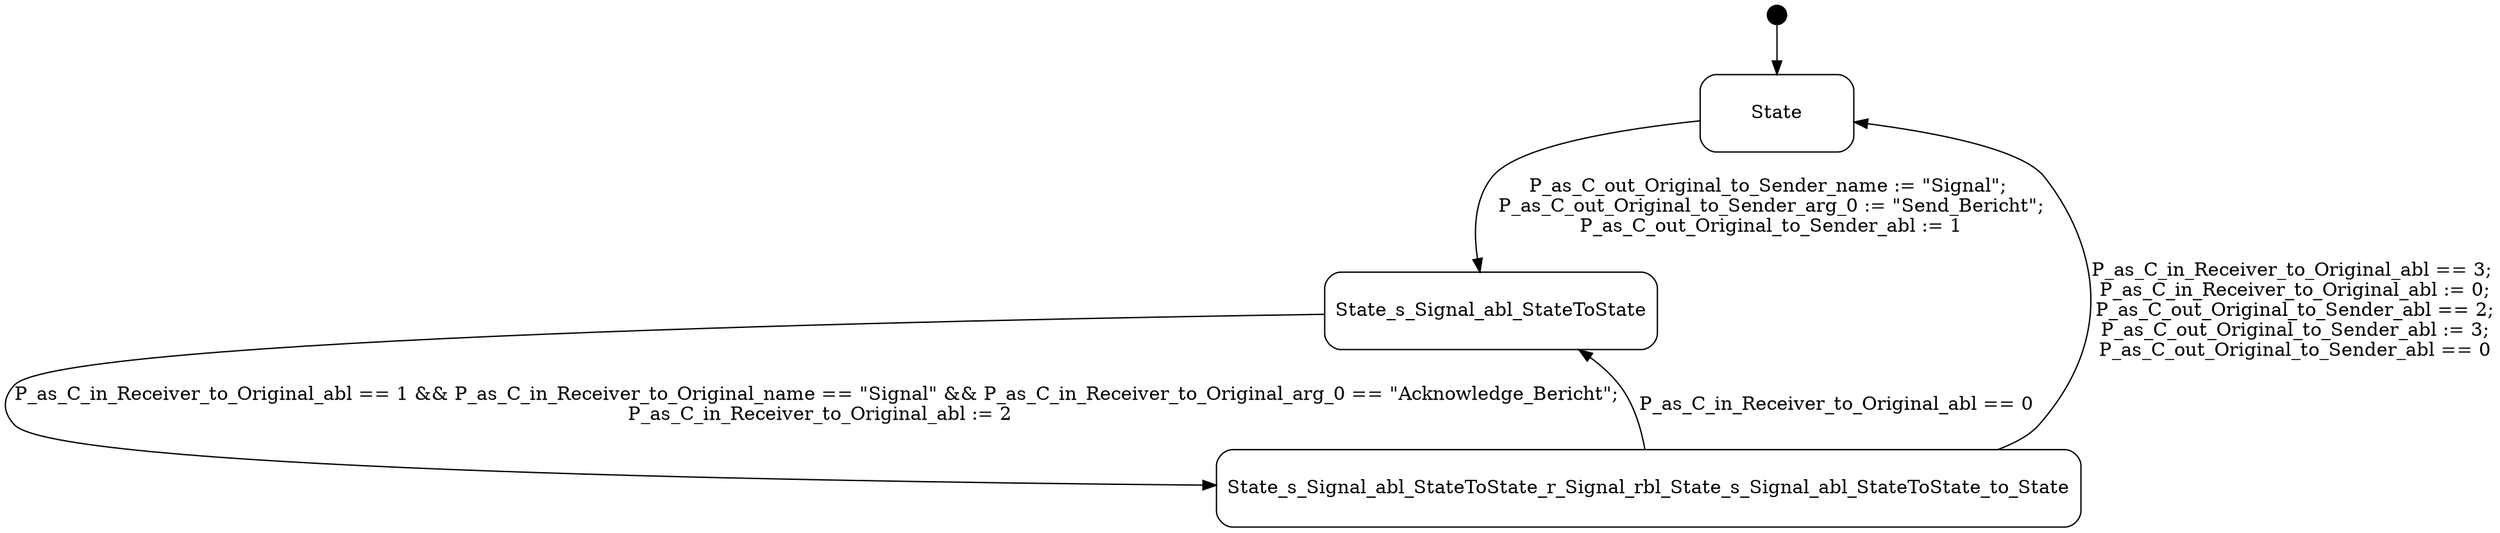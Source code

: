 digraph P_as_Producer {
  compound = true;
  rank = LR;
node [shape = "point", height = "0.2"] State_extra node [shape = "Mrecord", height = "0.8", width = "1.6"] State State_extra -> State

node [shape = "Mrecord", height = "0.8", width = "1.6"] State_s_Signal_abl_StateToState
node [shape = "Mrecord", height = "0.8", width = "1.6"] State_s_Signal_abl_StateToState_r_Signal_rbl_State_s_Signal_abl_StateToState_to_State



State -> State_s_Signal_abl_StateToState [label = "P_as_C_out_Original_to_Sender_name := \"Signal\";\n P_as_C_out_Original_to_Sender_arg_0 := \"Send_Bericht\";\n P_as_C_out_Original_to_Sender_abl := 1"];

State_s_Signal_abl_StateToState -> State_s_Signal_abl_StateToState_r_Signal_rbl_State_s_Signal_abl_StateToState_to_State [label = "P_as_C_in_Receiver_to_Original_abl == 1 && P_as_C_in_Receiver_to_Original_name == \"Signal\" && P_as_C_in_Receiver_to_Original_arg_0 == \"Acknowledge_Bericht\";\n P_as_C_in_Receiver_to_Original_abl := 2"];

State_s_Signal_abl_StateToState_r_Signal_rbl_State_s_Signal_abl_StateToState_to_State -> State [label = "P_as_C_in_Receiver_to_Original_abl == 3;\n P_as_C_in_Receiver_to_Original_abl := 0;\n P_as_C_out_Original_to_Sender_abl == 2;\n P_as_C_out_Original_to_Sender_abl := 3;\n P_as_C_out_Original_to_Sender_abl == 0"];

State_s_Signal_abl_StateToState_r_Signal_rbl_State_s_Signal_abl_StateToState_to_State -> State_s_Signal_abl_StateToState [label = "P_as_C_in_Receiver_to_Original_abl == 0"];

}
